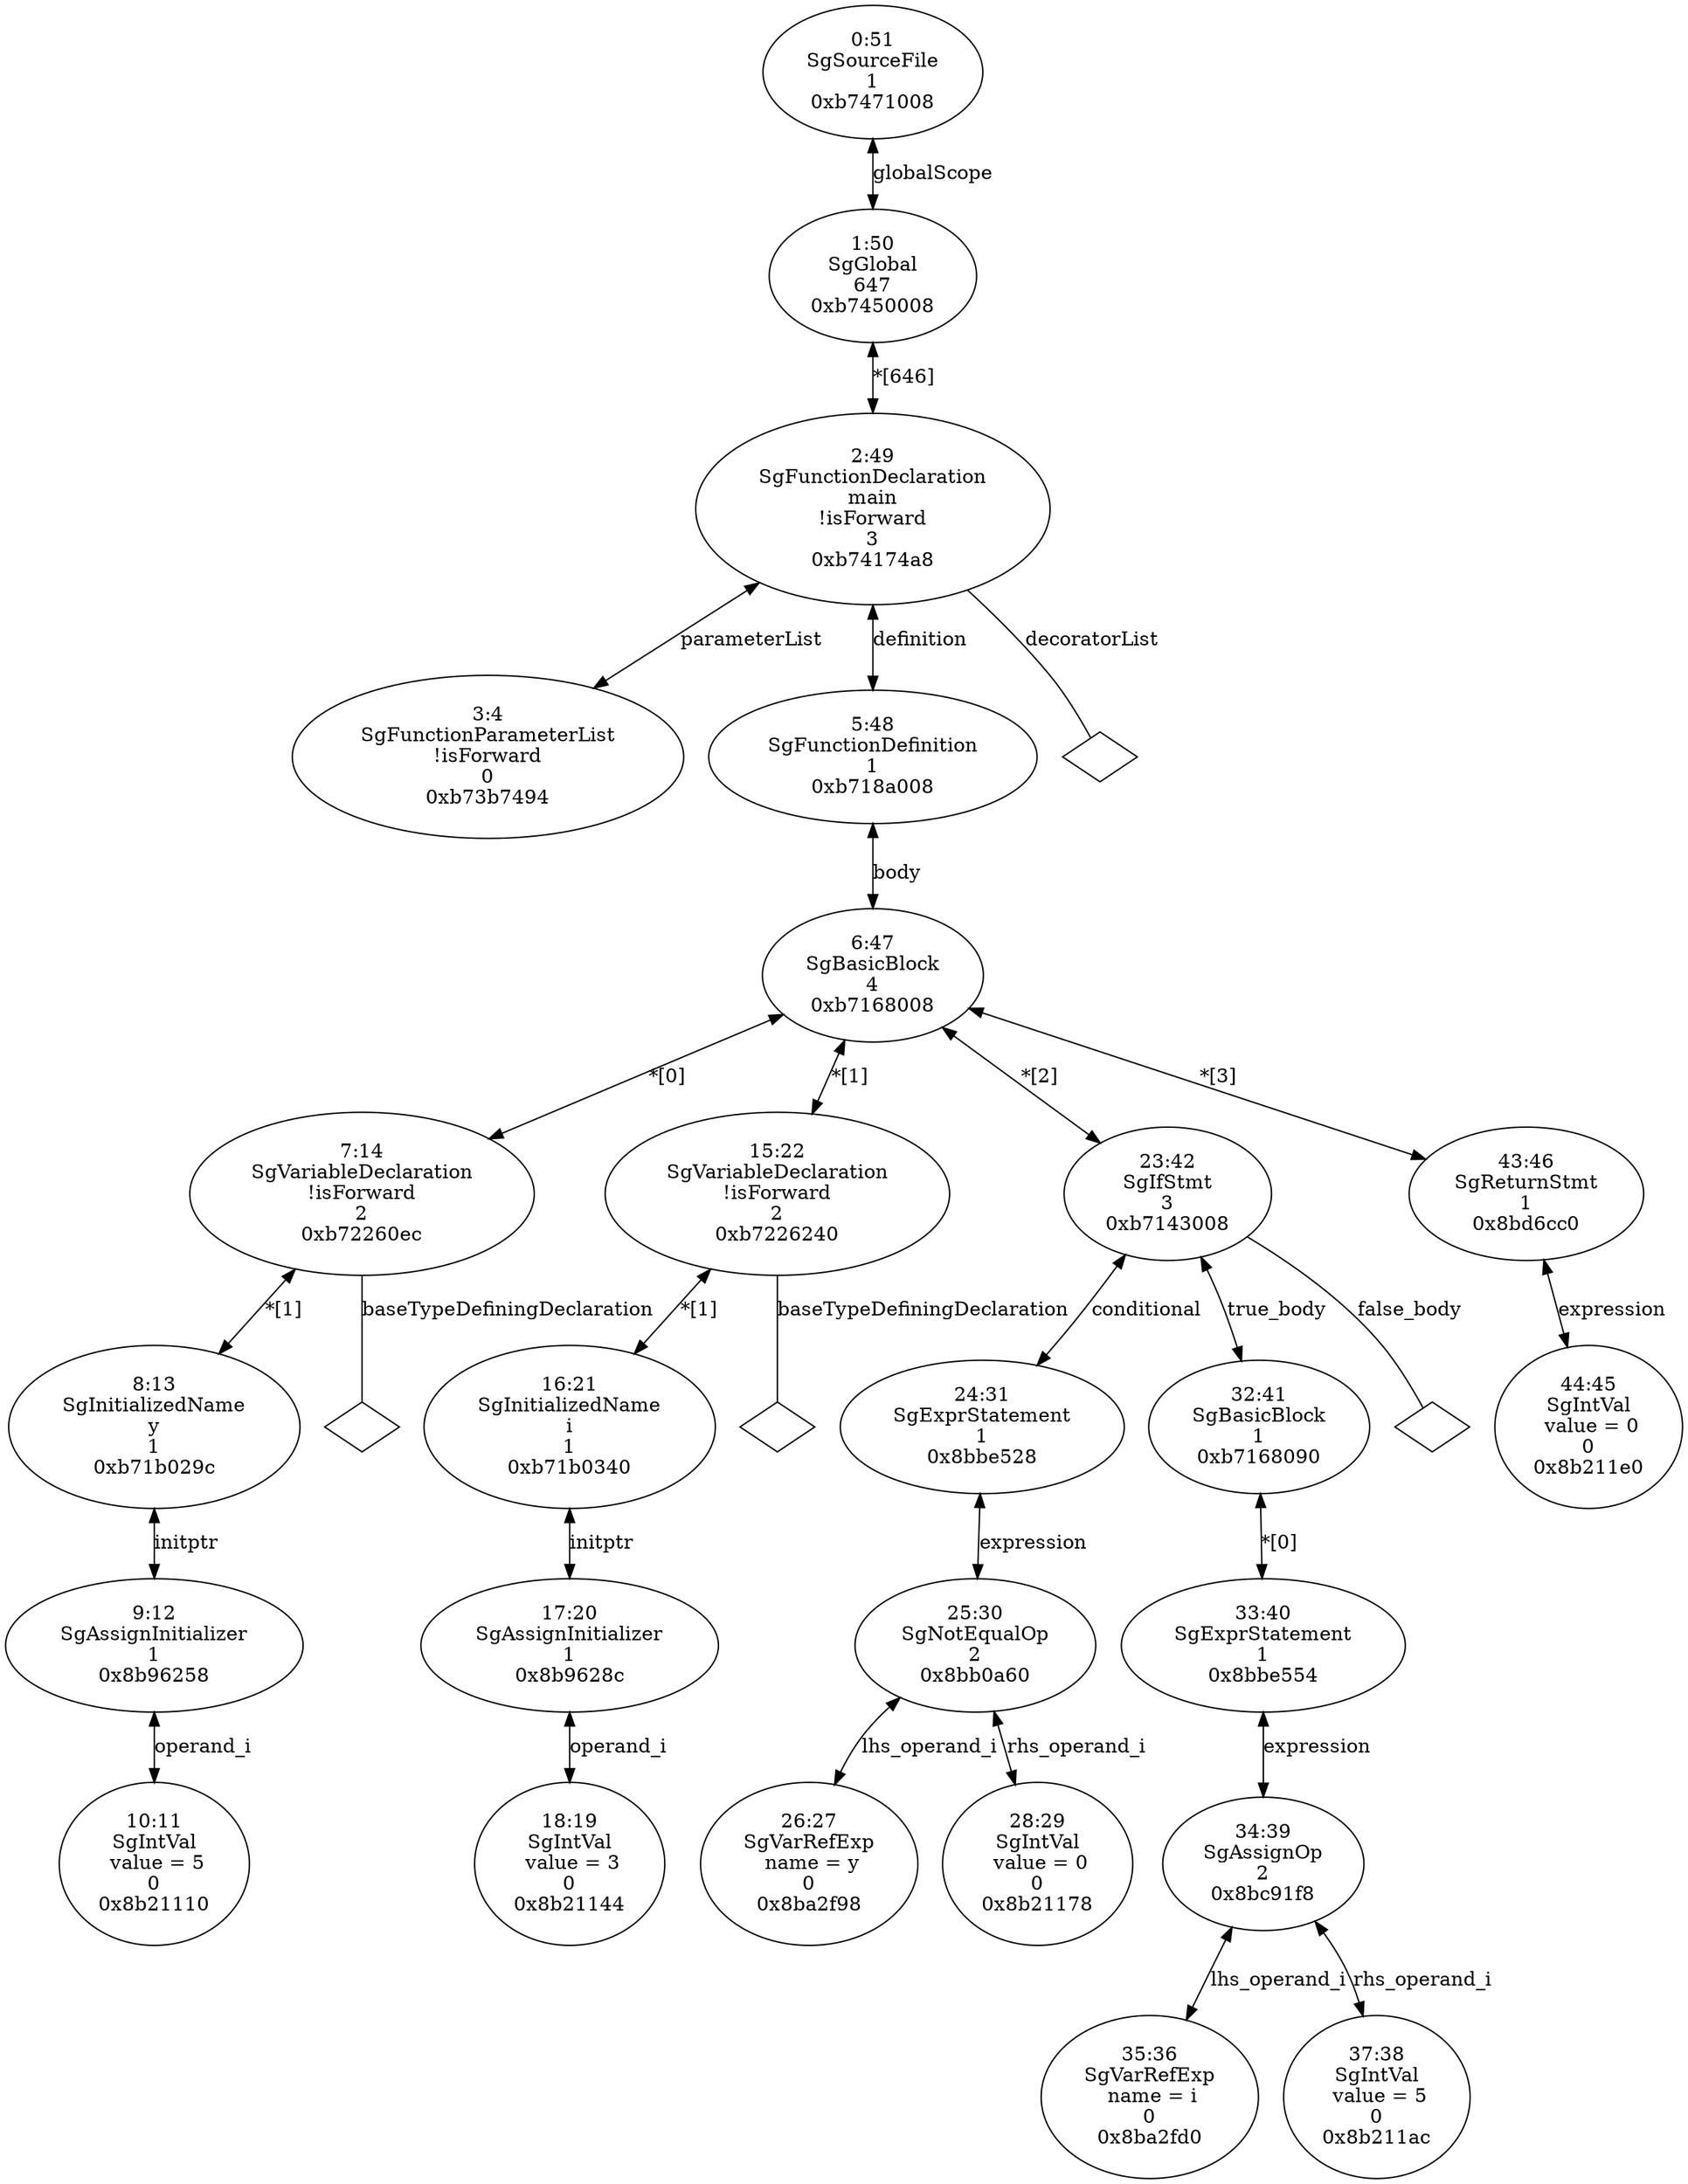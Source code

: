 digraph "G./if-then.c.dot" {
"0xb73b7494"[label="3:4\nSgFunctionParameterList\n!isForward\n0\n0xb73b7494\n" ];
"0x8b21110"[label="10:11\nSgIntVal\n value = 5\n0\n0x8b21110\n" ];
"0x8b96258"[label="9:12\nSgAssignInitializer\n1\n0x8b96258\n" ];
"0x8b96258" -> "0x8b21110"[label="operand_i" dir=both ];
"0xb71b029c"[label="8:13\nSgInitializedName\ny\n1\n0xb71b029c\n" ];
"0xb71b029c" -> "0x8b96258"[label="initptr" dir=both ];
"0xb72260ec"[label="7:14\nSgVariableDeclaration\n!isForward\n2\n0xb72260ec\n" ];
"0xb72260ec" -> "0xb72260ec__baseTypeDefiningDeclaration__null"[label="baseTypeDefiningDeclaration" dir=none ];
"0xb72260ec__baseTypeDefiningDeclaration__null"[label="" shape=diamond ];
"0xb72260ec" -> "0xb71b029c"[label="*[1]" dir=both ];
"0x8b21144"[label="18:19\nSgIntVal\n value = 3\n0\n0x8b21144\n" ];
"0x8b9628c"[label="17:20\nSgAssignInitializer\n1\n0x8b9628c\n" ];
"0x8b9628c" -> "0x8b21144"[label="operand_i" dir=both ];
"0xb71b0340"[label="16:21\nSgInitializedName\ni\n1\n0xb71b0340\n" ];
"0xb71b0340" -> "0x8b9628c"[label="initptr" dir=both ];
"0xb7226240"[label="15:22\nSgVariableDeclaration\n!isForward\n2\n0xb7226240\n" ];
"0xb7226240" -> "0xb7226240__baseTypeDefiningDeclaration__null"[label="baseTypeDefiningDeclaration" dir=none ];
"0xb7226240__baseTypeDefiningDeclaration__null"[label="" shape=diamond ];
"0xb7226240" -> "0xb71b0340"[label="*[1]" dir=both ];
"0x8ba2f98"[label="26:27\nSgVarRefExp\n name = y\n0\n0x8ba2f98\n" ];
"0x8b21178"[label="28:29\nSgIntVal\n value = 0\n0\n0x8b21178\n" ];
"0x8bb0a60"[label="25:30\nSgNotEqualOp\n2\n0x8bb0a60\n" ];
"0x8bb0a60" -> "0x8ba2f98"[label="lhs_operand_i" dir=both ];
"0x8bb0a60" -> "0x8b21178"[label="rhs_operand_i" dir=both ];
"0x8bbe528"[label="24:31\nSgExprStatement\n1\n0x8bbe528\n" ];
"0x8bbe528" -> "0x8bb0a60"[label="expression" dir=both ];
"0x8ba2fd0"[label="35:36\nSgVarRefExp\n name = i\n0\n0x8ba2fd0\n" ];
"0x8b211ac"[label="37:38\nSgIntVal\n value = 5\n0\n0x8b211ac\n" ];
"0x8bc91f8"[label="34:39\nSgAssignOp\n2\n0x8bc91f8\n" ];
"0x8bc91f8" -> "0x8ba2fd0"[label="lhs_operand_i" dir=both ];
"0x8bc91f8" -> "0x8b211ac"[label="rhs_operand_i" dir=both ];
"0x8bbe554"[label="33:40\nSgExprStatement\n1\n0x8bbe554\n" ];
"0x8bbe554" -> "0x8bc91f8"[label="expression" dir=both ];
"0xb7168090"[label="32:41\nSgBasicBlock\n1\n0xb7168090\n" ];
"0xb7168090" -> "0x8bbe554"[label="*[0]" dir=both ];
"0xb7143008"[label="23:42\nSgIfStmt\n3\n0xb7143008\n" ];
"0xb7143008" -> "0x8bbe528"[label="conditional" dir=both ];
"0xb7143008" -> "0xb7168090"[label="true_body" dir=both ];
"0xb7143008" -> "0xb7143008__false_body__null"[label="false_body" dir=none ];
"0xb7143008__false_body__null"[label="" shape=diamond ];
"0x8b211e0"[label="44:45\nSgIntVal\n value = 0\n0\n0x8b211e0\n" ];
"0x8bd6cc0"[label="43:46\nSgReturnStmt\n1\n0x8bd6cc0\n" ];
"0x8bd6cc0" -> "0x8b211e0"[label="expression" dir=both ];
"0xb7168008"[label="6:47\nSgBasicBlock\n4\n0xb7168008\n" ];
"0xb7168008" -> "0xb72260ec"[label="*[0]" dir=both ];
"0xb7168008" -> "0xb7226240"[label="*[1]" dir=both ];
"0xb7168008" -> "0xb7143008"[label="*[2]" dir=both ];
"0xb7168008" -> "0x8bd6cc0"[label="*[3]" dir=both ];
"0xb718a008"[label="5:48\nSgFunctionDefinition\n1\n0xb718a008\n" ];
"0xb718a008" -> "0xb7168008"[label="body" dir=both ];
"0xb74174a8"[label="2:49\nSgFunctionDeclaration\nmain\n!isForward\n3\n0xb74174a8\n" ];
"0xb74174a8" -> "0xb73b7494"[label="parameterList" dir=both ];
"0xb74174a8" -> "0xb74174a8__decoratorList__null"[label="decoratorList" dir=none ];
"0xb74174a8__decoratorList__null"[label="" shape=diamond ];
"0xb74174a8" -> "0xb718a008"[label="definition" dir=both ];
"0xb7450008"[label="1:50\nSgGlobal\n647\n0xb7450008\n" ];
"0xb7450008" -> "0xb74174a8"[label="*[646]" dir=both ];
"0xb7471008"[label="0:51\nSgSourceFile\n1\n0xb7471008\n" ];
"0xb7471008" -> "0xb7450008"[label="globalScope" dir=both ];
}
